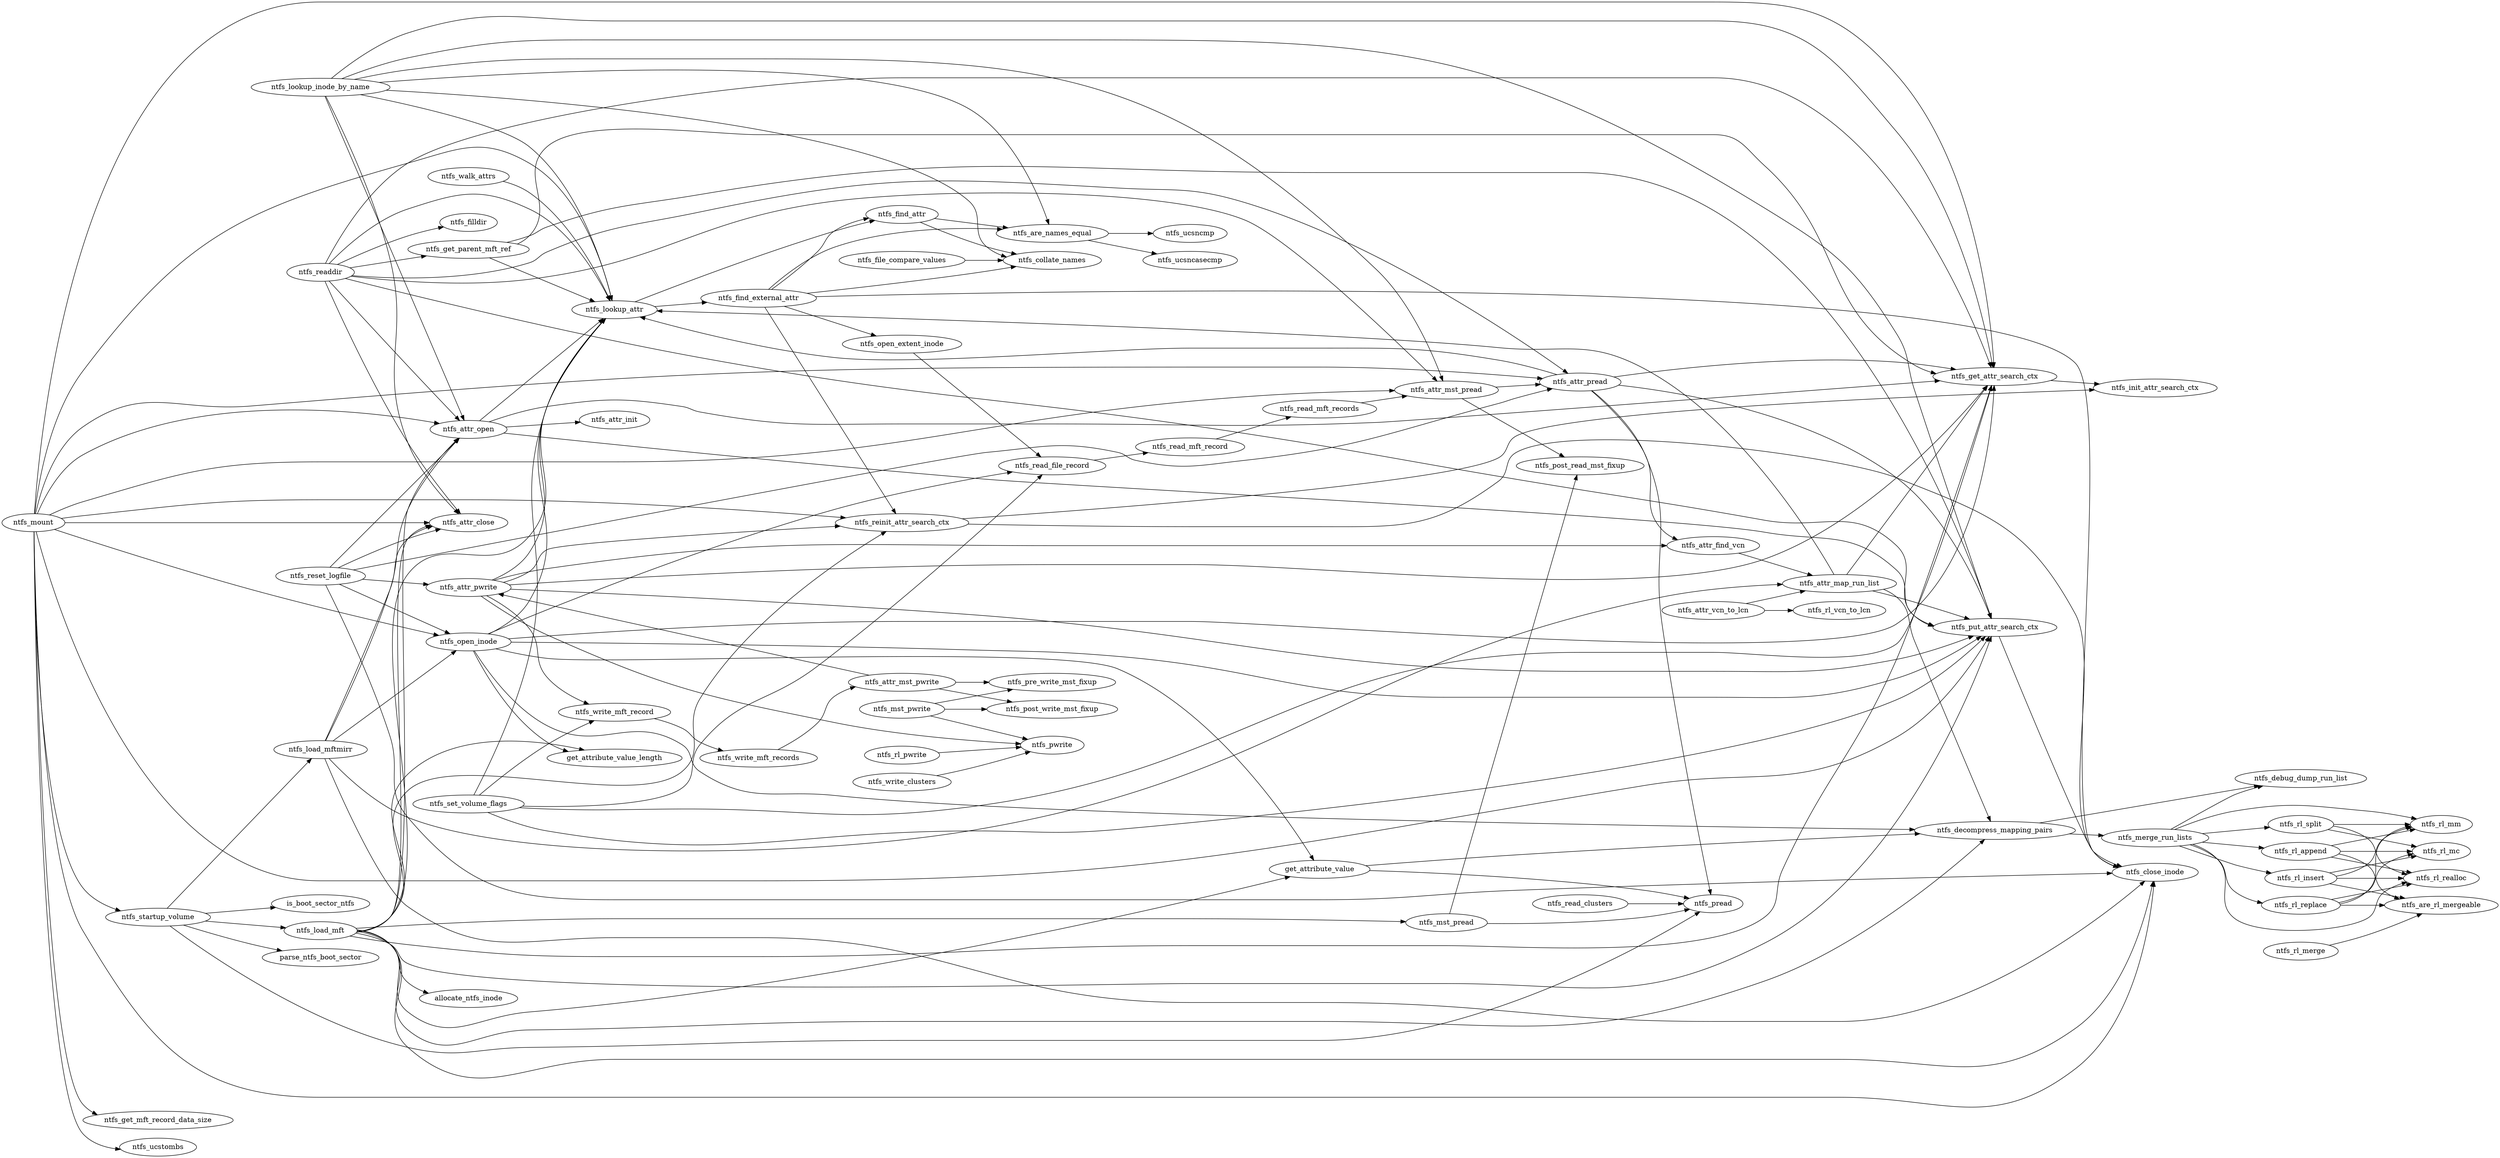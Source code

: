 digraph "bla" {
	graph [
		fontsize = "14"
		fontname = "Times-Roman"
		fontcolor = "black"
		rankdir = "LR"
		bb = "0,0,3470,2362"
		color = "black"
	]
	node [
		fontsize = "14"
		fontname = "Times-Roman"
		fontcolor = "black"
		shape = "ellipse"
		color = "black"
	]
	edge [
		fontsize = "14"
		fontname = "Times-Roman"
		fontcolor = "black"
		color = "black"
	]
	"allocate_ntfs_inode" [
		label = "\N"
		color = "black"
		width = "1.810000"
		fontsize = "14"
		fontname = "Times-Roman"
		fontcolor = "black"
		pos = "656,316"
		height = "0.500000"
		shape = "ellipse"
	]
	"get_attribute_value" [
		label = "\N"
		color = "black"
		width = "1.780000"
		fontsize = "14"
		fontname = "Times-Roman"
		fontcolor = "black"
		pos = "1832,582"
		height = "0.500000"
		shape = "ellipse"
	]
	"ntfs_decompress_mapping_pairs" [
		label = "\N"
		color = "black"
		width = "2.830000"
		fontsize = "14"
		fontname = "Times-Roman"
		fontcolor = "black"
		pos = "2773,677"
		height = "0.500000"
		shape = "ellipse"
	]
	"ntfs_pread" [
		label = "\N"
		color = "black"
		width = "1.110000"
		fontsize = "14"
		fontname = "Times-Roman"
		fontcolor = "black"
		pos = "2382,506"
		height = "0.500000"
		shape = "ellipse"
	]
	"is_boot_sector_ntfs" [
		label = "\N"
		color = "black"
		width = "1.810000"
		fontsize = "14"
		fontname = "Times-Roman"
		fontcolor = "black"
		pos = "450,506"
		height = "0.500000"
		shape = "ellipse"
	]
	"ntfs_are_names_equal" [
		label = "\N"
		color = "black"
		width = "2.030000"
		fontsize = "14"
		fontname = "Times-Roman"
		fontcolor = "black"
		pos = "1458,1850"
		height = "0.500000"
		shape = "ellipse"
	]
	"ntfs_ucsncasecmp" [
		label = "\N"
		color = "black"
		width = "1.690000"
		fontsize = "14"
		fontname = "Times-Roman"
		fontcolor = "black"
		pos = "1651,1796"
		height = "0.500000"
		shape = "ellipse"
	]
	"ntfs_ucsncmp" [
		label = "\N"
		color = "black"
		width = "1.360000"
		fontsize = "14"
		fontname = "Times-Roman"
		fontcolor = "black"
		pos = "1651,1850"
		height = "0.500000"
		shape = "ellipse"
	]
	"ntfs_attr_find_vcn" [
		label = "\N"
		color = "black"
		width = "1.720000"
		fontsize = "14"
		fontname = "Times-Roman"
		fontcolor = "black"
		pos = "2382,1224"
		height = "0.500000"
		shape = "ellipse"
	]
	"ntfs_attr_map_run_list" [
		label = "\N"
		color = "black"
		width = "2.060000"
		fontsize = "14"
		fontname = "Times-Roman"
		fontcolor = "black"
		pos = "2560,1148"
		height = "0.500000"
		shape = "ellipse"
	]
	"ntfs_get_attr_search_ctx" [
		label = "\N"
		color = "black"
		width = "2.190000"
		fontsize = "14"
		fontname = "Times-Roman"
		fontcolor = "black"
		pos = "2773,1563"
		height = "0.500000"
		shape = "ellipse"
	]
	"ntfs_lookup_attr" [
		label = "\N"
		color = "black"
		width = "1.560000"
		fontsize = "14"
		fontname = "Times-Roman"
		fontcolor = "black"
		pos = "856,1697"
		height = "0.500000"
		shape = "ellipse"
	]
	"ntfs_put_attr_search_ctx" [
		label = "\N"
		color = "black"
		width = "2.190000"
		fontsize = "14"
		fontname = "Times-Roman"
		fontcolor = "black"
		pos = "2773,1060"
		height = "0.500000"
		shape = "ellipse"
	]
	"ntfs_attr_mst_pread" [
		label = "\N"
		color = "black"
		width = "1.830000"
		fontsize = "14"
		fontname = "Times-Roman"
		fontcolor = "black"
		pos = "2008,1536"
		height = "0.500000"
		shape = "ellipse"
	]
	"ntfs_attr_pread" [
		label = "\N"
		color = "black"
		width = "1.440000"
		fontsize = "14"
		fontname = "Times-Roman"
		fontcolor = "black"
		pos = "2194,1552"
		height = "0.500000"
		shape = "ellipse"
	]
	"ntfs_post_read_mst_fixup" [
		label = "\N"
		color = "black"
		width = "2.310000"
		fontsize = "14"
		fontname = "Times-Roman"
		fontcolor = "black"
		pos = "2194,1384"
		height = "0.500000"
		shape = "ellipse"
	]
	"ntfs_attr_mst_pwrite" [
		label = "\N"
		color = "black"
		width = "1.890000"
		fontsize = "14"
		fontname = "Times-Roman"
		fontcolor = "black"
		pos = "1251,950"
		height = "0.500000"
		shape = "ellipse"
	]
	"ntfs_attr_pwrite" [
		label = "\N"
		color = "black"
		width = "1.530000"
		fontsize = "14"
		fontname = "Times-Roman"
		fontcolor = "black"
		pos = "656,1140"
		height = "0.500000"
		shape = "ellipse"
	]
	"ntfs_post_write_mst_fixup" [
		label = "\N"
		color = "black"
		width = "2.390000"
		fontsize = "14"
		fontname = "Times-Roman"
		fontcolor = "black"
		pos = "1458,896"
		height = "0.500000"
		shape = "ellipse"
	]
	"ntfs_pre_write_mst_fixup" [
		label = "\N"
		color = "black"
		width = "2.310000"
		fontsize = "14"
		fontname = "Times-Roman"
		fontcolor = "black"
		pos = "1458,950"
		height = "0.500000"
		shape = "ellipse"
	]
	"ntfs_attr_open" [
		label = "\N"
		color = "black"
		width = "1.390000"
		fontsize = "14"
		fontname = "Times-Roman"
		fontcolor = "black"
		pos = "656,1457"
		height = "0.500000"
		shape = "ellipse"
	]
	"ntfs_attr_init" [
		label = "\N"
		color = "black"
		width = "1.280000"
		fontsize = "14"
		fontname = "Times-Roman"
		fontcolor = "black"
		pos = "856,1476"
		height = "0.500000"
		shape = "ellipse"
	]
	"ntfs_pwrite" [
		label = "\N"
		color = "black"
		width = "1.170000"
		fontsize = "14"
		fontname = "Times-Roman"
		fontcolor = "black"
		pos = "1458,823"
		height = "0.500000"
		shape = "ellipse"
	]
	"ntfs_reinit_attr_search_ctx" [
		label = "\N"
		color = "black"
		width = "2.360000"
		fontsize = "14"
		fontname = "Times-Roman"
		fontcolor = "black"
		pos = "1251,1270"
		height = "0.500000"
		shape = "ellipse"
	]
	"ntfs_write_mft_record" [
		label = "\N"
		color = "black"
		width = "2.030000"
		fontsize = "14"
		fontname = "Times-Roman"
		fontcolor = "black"
		pos = "856,890"
		height = "0.500000"
		shape = "ellipse"
	]
	"ntfs_attr_vcn_to_lcn" [
		label = "\N"
		color = "black"
		width = "1.890000"
		fontsize = "14"
		fontname = "Times-Roman"
		fontcolor = "black"
		pos = "2382,1094"
		height = "0.500000"
		shape = "ellipse"
	]
	"ntfs_rl_vcn_to_lcn" [
		label = "\N"
		color = "black"
		width = "1.750000"
		fontsize = "14"
		fontname = "Times-Roman"
		fontcolor = "black"
		pos = "2560,1094"
		height = "0.500000"
		shape = "ellipse"
	]
	"ntfs_close_inode" [
		label = "\N"
		color = "black"
		width = "1.580000"
		fontsize = "14"
		fontname = "Times-Roman"
		fontcolor = "black"
		pos = "2992,570"
		height = "0.500000"
		shape = "ellipse"
	]
	"ntfs_collate_names" [
		label = "\N"
		color = "black"
		width = "1.780000"
		fontsize = "14"
		fontname = "Times-Roman"
		fontcolor = "black"
		pos = "1458,1796"
		height = "0.500000"
		shape = "ellipse"
	]
	"ntfs_debug_dump_run_list" [
		label = "\N"
		color = "black"
		width = "2.390000"
		fontsize = "14"
		fontname = "Times-Roman"
		fontcolor = "black"
		pos = "3194,771"
		height = "0.500000"
		shape = "ellipse"
	]
	"ntfs_merge_run_lists" [
		label = "\N"
		color = "black"
		width = "1.920000"
		fontsize = "14"
		fontname = "Times-Roman"
		fontcolor = "black"
		pos = "2992,652"
		height = "0.500000"
		shape = "ellipse"
	]
	"ntfs_file_compare_values" [
		label = "\N"
		color = "black"
		width = "2.280000"
		fontsize = "14"
		fontname = "Times-Roman"
		fontcolor = "black"
		pos = "1251,1796"
		height = "0.500000"
		shape = "ellipse"
	]
	"ntfs_find_attr" [
		label = "\N"
		color = "black"
		width = "1.330000"
		fontsize = "14"
		fontname = "Times-Roman"
		fontcolor = "black"
		pos = "1251,1888"
		height = "0.500000"
		shape = "ellipse"
	]
	"ntfs_find_external_attr" [
		label = "\N"
		color = "black"
		width = "2.060000"
		fontsize = "14"
		fontname = "Times-Roman"
		fontcolor = "black"
		pos = "1054,1720"
		height = "0.500000"
		shape = "ellipse"
	]
	"ntfs_open_extent_inode" [
		label = "\N"
		color = "black"
		width = "2.140000"
		fontsize = "14"
		fontname = "Times-Roman"
		fontcolor = "black"
		pos = "1251,1628"
		height = "0.500000"
		shape = "ellipse"
	]
	"ntfs_init_attr_search_ctx" [
		label = "\N"
		color = "black"
		width = "2.220000"
		fontsize = "14"
		fontname = "Times-Roman"
		fontcolor = "black"
		pos = "2992,1532"
		height = "0.500000"
		shape = "ellipse"
	]
	"ntfs_get_parent_mft_ref" [
		label = "\N"
		color = "black"
		width = "2.170000"
		fontsize = "14"
		fontname = "Times-Roman"
		fontcolor = "black"
		pos = "656,1818"
		height = "0.500000"
		shape = "ellipse"
	]
	"ntfs_load_mft" [
		label = "\N"
		color = "black"
		width = "1.360000"
		fontsize = "14"
		fontname = "Times-Roman"
		fontcolor = "black"
		pos = "450,452"
		height = "0.500000"
		shape = "ellipse"
	]
	"get_attribute_value_length" [
		label = "\N"
		color = "black"
		width = "2.360000"
		fontsize = "14"
		fontname = "Times-Roman"
		fontcolor = "black"
		pos = "856,798"
		height = "0.500000"
		shape = "ellipse"
	]
	"ntfs_load_mftmirr" [
		label = "\N"
		color = "black"
		width = "1.690000"
		fontsize = "14"
		fontname = "Times-Roman"
		fontcolor = "black"
		pos = "450,815"
		height = "0.500000"
		shape = "ellipse"
	]
	"ntfs_attr_close" [
		label = "\N"
		color = "black"
		width = "1.420000"
		fontsize = "14"
		fontname = "Times-Roman"
		fontcolor = "black"
		pos = "656,1270"
		height = "0.500000"
		shape = "ellipse"
	]
	"ntfs_open_inode" [
		label = "\N"
		color = "black"
		width = "1.580000"
		fontsize = "14"
		fontname = "Times-Roman"
		fontcolor = "black"
		pos = "656,1031"
		height = "0.500000"
		shape = "ellipse"
	]
	"ntfs_mst_pread" [
		label = "\N"
		color = "black"
		width = "1.470000"
		fontsize = "14"
		fontname = "Times-Roman"
		fontcolor = "black"
		pos = "2008,468"
		height = "0.500000"
		shape = "ellipse"
	]
	"ntfs_lookup_inode_by_name" [
		label = "\N"
		color = "black"
		width = "2.560000"
		fontsize = "14"
		fontname = "Times-Roman"
		fontcolor = "black"
		pos = "450,2143"
		height = "0.500000"
		shape = "ellipse"
	]
	"ntfs_rl_append" [
		label = "\N"
		color = "black"
		width = "1.440000"
		fontsize = "14"
		fontname = "Times-Roman"
		fontcolor = "black"
		pos = "3194,625"
		height = "0.500000"
		shape = "ellipse"
	]
	"ntfs_rl_insert" [
		label = "\N"
		color = "black"
		width = "1.310000"
		fontsize = "14"
		fontname = "Times-Roman"
		fontcolor = "black"
		pos = "3194,571"
		height = "0.500000"
		shape = "ellipse"
	]
	"ntfs_rl_mm" [
		label = "\N"
		color = "black"
		width = "1.190000"
		fontsize = "14"
		fontname = "Times-Roman"
		fontcolor = "black"
		pos = "3389,679"
		height = "0.500000"
		shape = "ellipse"
	]
	"ntfs_rl_realloc" [
		label = "\N"
		color = "black"
		width = "1.420000"
		fontsize = "14"
		fontname = "Times-Roman"
		fontcolor = "black"
		pos = "3389,571"
		height = "0.500000"
		shape = "ellipse"
	]
	"ntfs_rl_replace" [
		label = "\N"
		color = "black"
		width = "1.440000"
		fontsize = "14"
		fontname = "Times-Roman"
		fontcolor = "black"
		pos = "3194,517"
		height = "0.500000"
		shape = "ellipse"
	]
	"ntfs_rl_split" [
		label = "\N"
		color = "black"
		width = "1.220000"
		fontsize = "14"
		fontname = "Times-Roman"
		fontcolor = "black"
		pos = "3194,679"
		height = "0.500000"
		shape = "ellipse"
	]
	"ntfs_mount" [
		label = "\N"
		color = "black"
		width = "1.170000"
		fontsize = "14"
		fontname = "Times-Roman"
		fontcolor = "black"
		pos = "50,1270"
		height = "0.500000"
		shape = "ellipse"
	]
	"ntfs_get_mft_record_data_size" [
		label = "\N"
		color = "black"
		width = "2.690000"
		fontsize = "14"
		fontname = "Times-Roman"
		fontcolor = "black"
		pos = "225,72"
		height = "0.500000"
		shape = "ellipse"
	]
	"ntfs_startup_volume" [
		label = "\N"
		color = "black"
		width = "1.890000"
		fontsize = "14"
		fontname = "Times-Roman"
		fontcolor = "black"
		pos = "225,479"
		height = "0.500000"
		shape = "ellipse"
	]
	"ntfs_ucstombs" [
		label = "\N"
		color = "black"
		width = "1.420000"
		fontsize = "14"
		fontname = "Times-Roman"
		fontcolor = "black"
		pos = "225,18"
		height = "0.500000"
		shape = "ellipse"
	]
	"ntfs_mst_pwrite" [
		label = "\N"
		color = "black"
		width = "1.560000"
		fontsize = "14"
		fontname = "Times-Roman"
		fontcolor = "black"
		pos = "1251,896"
		height = "0.500000"
		shape = "ellipse"
	]
	"ntfs_read_file_record" [
		label = "\N"
		color = "black"
		width = "1.940000"
		fontsize = "14"
		fontname = "Times-Roman"
		fontcolor = "black"
		pos = "1458,1384"
		height = "0.500000"
		shape = "ellipse"
	]
	"ntfs_read_clusters" [
		label = "\N"
		color = "black"
		width = "1.690000"
		fontsize = "14"
		fontname = "Times-Roman"
		fontcolor = "black"
		pos = "2194,506"
		height = "0.500000"
		shape = "ellipse"
	]
	"ntfs_readdir" [
		label = "\N"
		color = "black"
		width = "1.220000"
		fontsize = "14"
		fontname = "Times-Roman"
		fontcolor = "black"
		pos = "450,1772"
		height = "0.500000"
		shape = "ellipse"
	]
	"ntfs_filldir" [
		label = "\N"
		color = "black"
		width = "1.110000"
		fontsize = "14"
		fontname = "Times-Roman"
		fontcolor = "black"
		pos = "656,1872"
		height = "0.500000"
		shape = "ellipse"
	]
	"ntfs_read_mft_record" [
		label = "\N"
		color = "black"
		width = "1.970000"
		fontsize = "14"
		fontname = "Times-Roman"
		fontcolor = "black"
		pos = "1651,1422"
		height = "0.500000"
		shape = "ellipse"
	]
	"ntfs_read_mft_records" [
		label = "\N"
		color = "black"
		width = "2.030000"
		fontsize = "14"
		fontname = "Times-Roman"
		fontcolor = "black"
		pos = "1832,1498"
		height = "0.500000"
		shape = "ellipse"
	]
	"ntfs_reset_logfile" [
		label = "\N"
		color = "black"
		width = "1.640000"
		fontsize = "14"
		fontname = "Times-Roman"
		fontcolor = "black"
		pos = "450,1163"
		height = "0.500000"
		shape = "ellipse"
	]
	"ntfs_are_rl_mergeable" [
		label = "\N"
		color = "black"
		width = "2.030000"
		fontsize = "14"
		fontname = "Times-Roman"
		fontcolor = "black"
		pos = "3389,517"
		height = "0.500000"
		shape = "ellipse"
	]
	"ntfs_rl_mc" [
		label = "\N"
		color = "black"
		width = "1.110000"
		fontsize = "14"
		fontname = "Times-Roman"
		fontcolor = "black"
		pos = "3389,625"
		height = "0.500000"
		shape = "ellipse"
	]
	"ntfs_rl_merge" [
		label = "\N"
		color = "black"
		width = "1.360000"
		fontsize = "14"
		fontname = "Times-Roman"
		fontcolor = "black"
		pos = "3194,425"
		height = "0.500000"
		shape = "ellipse"
	]
	"ntfs_rl_pwrite" [
		label = "\N"
		color = "black"
		width = "1.390000"
		fontsize = "14"
		fontname = "Times-Roman"
		fontcolor = "black"
		pos = "1251,804"
		height = "0.500000"
		shape = "ellipse"
	]
	"ntfs_set_volume_flags" [
		label = "\N"
		color = "black"
		width = "2.030000"
		fontsize = "14"
		fontname = "Times-Roman"
		fontcolor = "black"
		pos = "656,706"
		height = "0.500000"
		shape = "ellipse"
	]
	"parse_ntfs_boot_sector" [
		label = "\N"
		color = "black"
		width = "2.080000"
		fontsize = "14"
		fontname = "Times-Roman"
		fontcolor = "black"
		pos = "450,398"
		height = "0.500000"
		shape = "ellipse"
	]
	"ntfs_walk_attrs" [
		label = "\N"
		color = "black"
		width = "1.470000"
		fontsize = "14"
		fontname = "Times-Roman"
		fontcolor = "black"
		pos = "656,1964"
		height = "0.500000"
		shape = "ellipse"
	]
	"ntfs_write_clusters" [
		label = "\N"
		color = "black"
		width = "1.750000"
		fontsize = "14"
		fontname = "Times-Roman"
		fontcolor = "black"
		pos = "1251,750"
		height = "0.500000"
		shape = "ellipse"
	]
	"ntfs_write_mft_records" [
		label = "\N"
		color = "black"
		width = "2.110000"
		fontsize = "14"
		fontname = "Times-Roman"
		fontcolor = "black"
		pos = "1054,798"
		height = "0.500000"
		shape = "ellipse"
	]
	"get_attribute_value" -> "ntfs_decompress_mapping_pairs" [
		fontsize = "14"
		fontname = "Times-Roman"
		fontcolor = "black"
		pos = "e,2684,668  1893,588 2052,604 2483,648 2676,667"
		color = "black"
	]
	"get_attribute_value" -> "ntfs_pread" [
		fontsize = "14"
		fontname = "Times-Roman"
		fontcolor = "black"
		pos = "e,2348,516  1895,578 1982,572 2143,558 2278,533 2299,529 2321,524 2339,518"
		color = "black"
	]
	"ntfs_are_names_equal" -> "ntfs_ucsncasecmp" [
		fontsize = "14"
		fontname = "Times-Roman"
		fontcolor = "black"
		pos = "e,1606,1808  1507,1836 1535,1828 1569,1819 1597,1811"
		color = "black"
	]
	"ntfs_are_names_equal" -> "ntfs_ucsncmp" [
		fontsize = "14"
		fontname = "Times-Roman"
		fontcolor = "black"
		pos = "e,1602,1850  1531,1850 1552,1850 1573,1850 1593,1850"
		color = "black"
	]
	"ntfs_attr_find_vcn" -> "ntfs_attr_map_run_list" [
		fontsize = "14"
		fontname = "Times-Roman"
		fontcolor = "black"
		pos = "e,2523,1164  2417,1209 2445,1197 2483,1181 2513,1168"
		color = "black"
	]
	"ntfs_attr_map_run_list" -> "ntfs_decompress_mapping_pairs" [
		fontsize = "14"
		fontname = "Times-Roman"
		fontcolor = "black"
		pos = "e,2768,695  2613,1135 2621,1132 2628,1127 2634,1121 2650,1105 2739,795 2766,703"
		color = "black"
	]
	"ntfs_attr_map_run_list" -> "ntfs_get_attr_search_ctx" [
		fontsize = "14"
		fontname = "Times-Roman"
		fontcolor = "black"
		pos = "e,2764,1545  2569,1166 2603,1232 2721,1462 2761,1538"
		color = "black"
	]
	"ntfs_attr_map_run_list" -> "ntfs_lookup_attr" [
		fontsize = "14"
		fontname = "Times-Roman"
		fontcolor = "black"
		pos = "s,912,1694  920,1694 1116,1684 1714,1654 1906,1634 2073,1616 2138,1669 2278,1579 2443,1473 2532,1234 2554,1166"
		color = "black"
	]
	"ntfs_attr_map_run_list" -> "ntfs_put_attr_search_ctx" [
		fontsize = "14"
		fontname = "Times-Roman"
		fontcolor = "black"
		pos = "e,2737,1076  2602,1133 2613,1129 2624,1125 2634,1121 2666,1108 2702,1092 2729,1080"
		color = "black"
	]
	"ntfs_attr_mst_pread" -> "ntfs_attr_pread" [
		fontsize = "14"
		fontname = "Times-Roman"
		fontcolor = "black"
		pos = "e,2143,1547  2071,1541 2091,1543 2114,1545 2134,1546"
		color = "black"
	]
	"ntfs_attr_mst_pread" -> "ntfs_post_read_mst_fixup" [
		fontsize = "14"
		fontname = "Times-Roman"
		fontcolor = "black"
		pos = "e,2173,1402  2029,1519 2063,1492 2128,1439 2165,1408"
		color = "black"
	]
	"ntfs_attr_mst_pwrite" -> "ntfs_attr_pwrite" [
		fontsize = "14"
		fontname = "Times-Roman"
		fontcolor = "black"
		pos = "s,696,1127  702,1125 814,1089 1097,999 1207,964"
		color = "black"
	]
	"ntfs_attr_mst_pwrite" -> "ntfs_post_write_mst_fixup" [
		fontsize = "14"
		fontname = "Times-Roman"
		fontcolor = "black"
		pos = "e,1404,910  1300,937 1328,930 1364,920 1394,912"
		color = "black"
	]
	"ntfs_attr_mst_pwrite" -> "ntfs_pre_write_mst_fixup" [
		fontsize = "14"
		fontname = "Times-Roman"
		fontcolor = "black"
		pos = "e,1375,950  1320,950 1335,950 1350,950 1365,950"
		color = "black"
	]
	"ntfs_attr_open" -> "ntfs_attr_init" [
		fontsize = "14"
		fontname = "Times-Roman"
		fontcolor = "black"
		pos = "e,811,1472  705,1462 734,1465 771,1468 801,1471"
		color = "black"
	]
	"ntfs_attr_open" -> "ntfs_get_attr_search_ctx" [
		fontsize = "14"
		fontname = "Times-Roman"
		fontcolor = "black"
		pos = "e,2694,1564  685,1472 707,1483 740,1497 770,1503 846,1517 867,1514 942,1503 959,1500 962,1495 978,1492 1098,1468 1130,1467 1251,1468 1251,1468 1251,1468 1458,1468 1658,1467 1708,1455 1906,1471 1948,1474 2239,1511 2278,1525 2296,1530 2297,1540 2314,1545 2382,1563 2570,1565 2684,1564"
		color = "black"
	]
	"ntfs_attr_open" -> "ntfs_lookup_attr" [
		fontsize = "14"
		fontname = "Times-Roman"
		fontcolor = "black"
		pos = "e,841,1680  670,1474 705,1516 795,1625 836,1674"
		color = "black"
	]
	"ntfs_attr_open" -> "ntfs_put_attr_search_ctx" [
		fontsize = "14"
		fontname = "Times-Roman"
		fontcolor = "black"
		pos = "e,2755,1078  702,1450 816,1432 1119,1386 1372,1357 1492,1342 2334,1280 2450,1251 2536,1229 2559,1220 2634,1175 2679,1148 2724,1108 2750,1083"
		color = "black"
	]
	"ntfs_attr_pread" -> "ntfs_attr_find_vcn" [
		fontsize = "14"
		fontname = "Times-Roman"
		fontcolor = "black"
		pos = "e,2339,1237  2207,1534 2226,1508 2259,1458 2278,1411 2305,1345 2270,1311 2314,1256 2319,1251 2325,1246 2331,1242"
		color = "black"
	]
	"ntfs_attr_pread" -> "ntfs_get_attr_search_ctx" [
		fontsize = "14"
		fontname = "Times-Roman"
		fontcolor = "black"
		pos = "e,2720,1576  2238,1562 2318,1578 2490,1607 2634,1592 2660,1589 2688,1584 2711,1578"
		color = "black"
	]
	"ntfs_attr_pread" -> "ntfs_lookup_attr" [
		fontsize = "14"
		fontname = "Times-Roman"
		fontcolor = "black"
		pos = "s,890,1683  898,1680 957,1656 1068,1615 1166,1601 1273,1584 1544,1619 1651,1620 1651,1620 1651,1620 1832,1620 1941,1619 1969,1620 2074,1596 2105,1589 2138,1576 2162,1566"
		color = "black"
	]
	"ntfs_attr_pread" -> "ntfs_pread" [
		fontsize = "14"
		fontname = "Times-Roman"
		fontcolor = "black"
		pos = "e,2380,524  2208,1534 2228,1509 2263,1459 2278,1411 2327,1265 2297,1219 2314,1067 2338,859 2369,610 2379,531"
		color = "black"
	]
	"ntfs_attr_pread" -> "ntfs_put_attr_search_ctx" [
		fontsize = "14"
		fontname = "Times-Roman"
		fontcolor = "black"
		pos = "e,2770,1078  2217,1536 2247,1516 2295,1483 2314,1474 2450,1407 2523,1461 2634,1360 2719,1282 2756,1142 2768,1085"
		color = "black"
	]
	"ntfs_attr_pwrite" -> "ntfs_attr_find_vcn" [
		fontsize = "14"
		fontname = "Times-Roman"
		fontcolor = "black"
		pos = "e,2320,1224  691,1154 713,1162 743,1172 770,1178 846,1192 1382,1223 1458,1224 1458,1224 1458,1224 2008,1224 2115,1223 2238,1224 2313,1224"
		color = "black"
	]
	"ntfs_attr_pwrite" -> "ntfs_get_attr_search_ctx" [
		fontsize = "14"
		fontname = "Times-Roman"
		fontcolor = "black"
		pos = "e,2755,1545  711,1141 1009,1147 2411,1177 2450,1197 2617,1276 2595,1377 2721,1512 2730,1521 2740,1530 2748,1538"
		color = "black"
	]
	"ntfs_attr_pwrite" -> "ntfs_lookup_attr" [
		fontsize = "14"
		fontname = "Times-Roman"
		fontcolor = "black"
		pos = "e,846,1679  682,1156 700,1168 723,1187 734,1210 795,1326 736,1376 770,1503 788,1566 823,1635 842,1672"
		color = "black"
	]
	"ntfs_attr_pwrite" -> "ntfs_put_attr_search_ctx" [
		fontsize = "14"
		fontname = "Times-Roman"
		fontcolor = "black"
		pos = "e,2739,1044  710,1137 826,1129 1104,1110 1336,1086 1719,1045 1810,971 2194,972 2194,972 2194,972 2382,972 2495,971 2526,966 2634,996 2644,999 2695,1023 2731,1040"
		color = "black"
	]
	"ntfs_attr_pwrite" -> "ntfs_pwrite" [
		fontsize = "14"
		fontname = "Times-Roman"
		fontcolor = "black"
		pos = "e,1416,826  681,1124 691,1117 703,1109 714,1101 724,1094 726,1092 734,1085 752,1068 751,1059 770,1045 926,931 982,923 1166,869 1249,844 1350,832 1408,827"
		color = "black"
	]
	"ntfs_attr_pwrite" -> "ntfs_reinit_attr_search_ctx" [
		fontsize = "14"
		fontname = "Times-Roman"
		fontcolor = "black"
		pos = "e,1168,1266  687,1155 690,1157 692,1158 695,1160 719,1174 769,1215 770,1216 839,1243 1042,1258 1161,1266"
		color = "black"
	]
	"ntfs_attr_pwrite" -> "ntfs_write_mft_record" [
		fontsize = "14"
		fontname = "Times-Roman"
		fontcolor = "black"
		pos = "e,828,907  676,1123 694,1107 718,1083 734,1058 759,1018 744,997 770,960 784,941 803,924 821,912"
		color = "black"
	]
	"ntfs_attr_vcn_to_lcn" -> "ntfs_attr_map_run_list" [
		fontsize = "14"
		fontname = "Times-Roman"
		fontcolor = "black"
		pos = "e,2513,1134  2427,1108 2450,1115 2480,1124 2504,1131"
		color = "black"
	]
	"ntfs_attr_vcn_to_lcn" -> "ntfs_rl_vcn_to_lcn" [
		fontsize = "14"
		fontname = "Times-Roman"
		fontcolor = "black"
		pos = "e,2497,1094  2450,1094 2462,1094 2475,1094 2487,1094"
		color = "black"
	]
	"ntfs_decompress_mapping_pairs" -> "ntfs_debug_dump_run_list" [
		fontsize = "14"
		fontname = "Times-Roman"
		fontcolor = "black"
		pos = "e,3135,758  2836,691 2915,708 3048,738 3128,756"
		color = "black"
	]
	"ntfs_decompress_mapping_pairs" -> "ntfs_merge_run_lists" [
		fontsize = "14"
		fontname = "Times-Roman"
		fontcolor = "black"
		pos = "e,2928,659  2859,667 2879,664 2900,663 2919,660"
		color = "black"
	]
	"ntfs_file_compare_values" -> "ntfs_collate_names" [
		fontsize = "14"
		fontname = "Times-Roman"
		fontcolor = "black"
		pos = "e,1393,1796  1334,1796 1351,1796 1367,1796 1383,1796"
		color = "black"
	]
	"ntfs_find_attr" -> "ntfs_are_names_equal" [
		fontsize = "14"
		fontname = "Times-Roman"
		fontcolor = "black"
		pos = "e,1399,1861  1295,1880 1323,1874 1361,1868 1392,1862"
		color = "black"
	]
	"ntfs_find_attr" -> "ntfs_collate_names" [
		fontsize = "14"
		fontname = "Times-Roman"
		fontcolor = "black"
		pos = "e,1411,1809  1276,1872 1300,1858 1338,1837 1372,1823 1382,1819 1392,1815 1402,1812"
		color = "black"
	]
	"ntfs_find_external_attr" -> "ntfs_are_names_equal" [
		fontsize = "14"
		fontname = "Times-Roman"
		fontcolor = "black"
		pos = "e,1389,1856  1075,1738 1080,1743 1086,1749 1092,1754 1126,1784 1125,1804 1166,1823 1234,1854 1320,1858 1381,1856"
		color = "black"
	]
	"ntfs_find_external_attr" -> "ntfs_close_inode" [
		fontsize = "14"
		fontname = "Times-Roman"
		fontcolor = "black"
		pos = "e,2984,588  1129,1720 1456,1721 2753,1717 2876,1590 2930,1534 2901,974 2903,897 2904,882 2905,648 2912,636 2928,610 2951,624 2972,604 2975,601 2977,599 2979,596"
		color = "black"
	]
	"ntfs_find_external_attr" -> "ntfs_collate_names" [
		fontsize = "14"
		fontname = "Times-Roman"
		fontcolor = "black"
		pos = "e,1409,1784  1117,1730 1174,1739 1261,1754 1336,1769 1357,1772 1380,1777 1400,1782"
		color = "black"
	]
	"ntfs_find_external_attr" -> "ntfs_find_attr" [
		fontsize = "14"
		fontname = "Times-Roman"
		fontcolor = "black"
		pos = "e,1211,1878  1069,1738 1099,1774 1165,1854 1166,1856 1177,1863 1190,1870 1202,1875"
		color = "black"
	]
	"ntfs_find_external_attr" -> "ntfs_open_extent_inode" [
		fontsize = "14"
		fontname = "Times-Roman"
		fontcolor = "black"
		pos = "e,1216,1644  1088,1704 1122,1688 1173,1664 1209,1648"
		color = "black"
	]
	"ntfs_find_external_attr" -> "ntfs_reinit_attr_search_ctx" [
		fontsize = "14"
		fontname = "Times-Roman"
		fontcolor = "black"
		pos = "e,1243,1288  1062,1702 1092,1631 1204,1376 1240,1295"
		color = "black"
	]
	"ntfs_get_attr_search_ctx" -> "ntfs_init_attr_search_ctx" [
		fontsize = "14"
		fontname = "Times-Roman"
		fontcolor = "black"
		pos = "e,2924,1541  2840,1553 2864,1549 2890,1546 2914,1542"
		color = "black"
	]
	"ntfs_get_parent_mft_ref" -> "ntfs_get_attr_search_ctx" [
		fontsize = "14"
		fontname = "Times-Roman"
		fontcolor = "black"
		pos = "e,2721,1577  714,1830 722,1834 729,1839 734,1845 788,1906 710,1969 770,2024 865,2108 928,2047 1054,2048 1054,2048 1054,2048 2382,2048 2423,2047 2425,2017 2450,1986 2574,1831 2518,1724 2670,1598 2677,1592 2695,1585 2713,1579"
		color = "black"
	]
	"ntfs_get_parent_mft_ref" -> "ntfs_lookup_attr" [
		fontsize = "14"
		fontname = "Times-Roman"
		fontcolor = "black"
		pos = "e,829,1713  684,1801 720,1780 783,1742 821,1718"
		color = "black"
	]
	"ntfs_get_parent_mft_ref" -> "ntfs_put_attr_search_ctx" [
		fontsize = "14"
		fontname = "Times-Roman"
		fontcolor = "black"
		pos = "e,2772,1078  716,1830 722,1831 728,1834 734,1836 884,1898 893,2009 1054,2010 1054,2010 1054,2010 1251,2010 1510,2009 1574,1971 1832,1972 1832,1972 1832,1972 2194,1972 2580,1971 2522,1612 2721,1282 2735,1260 2740,1255 2747,1231 2763,1182 2769,1123 2771,1089"
		color = "black"
	]
	"ntfs_load_mft" -> "allocate_ntfs_inode" [
		fontsize = "14"
		fontname = "Times-Roman"
		fontcolor = "black"
		pos = "e,609,329  497,446 513,442 529,436 542,425 571,400 551,374 578,348 585,342 592,337 600,333"
		color = "black"
	]
	"ntfs_load_mft" -> "get_attribute_value" [
		fontsize = "14"
		fontname = "Times-Roman"
		fontcolor = "black"
		pos = "e,1793,567  487,440 511,432 538,422 542,418 583,374 531,324 578,289 634,247 666,280 734,289 1152,339 1635,508 1784,564"
		color = "black"
	]
	"ntfs_load_mft" -> "get_attribute_value_length" [
		fontsize = "14"
		fontname = "Times-Roman"
		fontcolor = "black"
		pos = "e,796,811  499,455 506,456 513,457 519,459 530,461 534,461 542,469 549,475 548,478 551,487 564,516 566,525 569,558 571,569 571,757 578,766 631,822 723,821 787,812"
		color = "black"
	]
	"ntfs_load_mftmirr" -> "ntfs_attr_close" [
		fontsize = "14"
		fontname = "Times-Roman"
		fontcolor = "black"
		pos = "e,613,1260  455,833 477,912 564,1221 578,1238 586,1246 595,1251 604,1256"
		color = "black"
	]
	"ntfs_load_mftmirr" -> "ntfs_attr_map_run_list" [
		fontsize = "14"
		fontname = "Times-Roman"
		fontcolor = "black"
		pos = "e,2486,1146  461,797 480,767 524,707 578,679 740,595 1175,615 1336,652 1807,759 1851,989 2314,1121 2368,1136 2431,1143 2479,1146"
		color = "black"
	]
	"ntfs_load_mftmirr" -> "ntfs_attr_open" [
		fontsize = "14"
		fontname = "Times-Roman"
		fontcolor = "black"
		pos = "e,646,1439  456,833 471,882 513,1020 542,1136 561,1207 554,1227 578,1297 597,1346 626,1402 643,1433"
		color = "black"
	]
	"ntfs_load_mftmirr" -> "ntfs_close_inode" [
		fontsize = "14"
		fontname = "Times-Roman"
		fontcolor = "black"
		pos = "e,2979,552  452,797 458,742 483,580 578,500 675,418 730,437 856,438 856,438 856,438 1054,438 1326,437 1380,307 1651,308 1651,308 1651,308 1832,308 2078,307 2137,269 2382,270 2382,270 2382,270 2560,270 2753,269 2922,474 2974,546"
		color = "black"
	]
	"ntfs_load_mftmirr" -> "ntfs_open_inode" [
		fontsize = "14"
		fontname = "Times-Roman"
		fontcolor = "black"
		pos = "e,639,1014  467,833 504,871 593,964 634,1008"
		color = "black"
	]
	"ntfs_load_mft" -> "ntfs_attr_close" [
		fontsize = "14"
		fontname = "Times-Roman"
		fontcolor = "black"
		pos = "e,611,1261  499,455 515,459 532,466 542,479 595,545 530,1169 578,1238 584,1246 592,1252 602,1257"
		color = "black"
	]
	"ntfs_load_mft" -> "ntfs_attr_open" [
		fontsize = "14"
		fontname = "Times-Roman"
		fontcolor = "black"
		pos = "e,644,1439  499,455 515,459 532,466 542,479 599,550 556,1208 578,1297 591,1348 622,1402 640,1433"
		color = "black"
	]
	"ntfs_load_mft" -> "ntfs_close_inode" [
		fontsize = "14"
		fontname = "Times-Roman"
		fontcolor = "black"
		pos = "e,2991,552  483,439 510,428 541,415 542,414 549,406 571,242 578,236 669,149 732,193 856,194 856,194 856,194 2560,194 2704,193 2768,163 2876,256 2966,331 2986,483 2991,544"
		color = "black"
	]
	"ntfs_load_mft" -> "ntfs_decompress_mapping_pairs" [
		fontsize = "14"
		fontname = "Times-Roman"
		fontcolor = "black"
		pos = "e,2762,659  484,439 510,429 540,417 542,415 565,388 551,283 578,262 633,218 665,261 734,262 964,263 1022,269 1251,270 1251,270 1251,270 1832,270 2110,269 2202,227 2450,351 2597,424 2718,592 2758,654"
		color = "black"
	]
	"ntfs_load_mft" -> "ntfs_get_attr_search_ctx" [
		fontsize = "14"
		fontname = "Times-Roman"
		fontcolor = "black"
		pos = "e,2773,1545  498,448 515,445 534,441 551,436 564,431 566,427 578,424 699,393 732,399 856,400 856,400 856,400 1054,400 1320,399 1386,421 1651,422 1651,422 1651,422 2008,422 2108,421 2377,413 2450,479 2500,523 2453,566 2486,625 2532,704 2594,687 2634,770 2666,833 2640,1022 2670,1087 2677,1101 2687,1099 2695,1113 2735,1173 2734,1195 2747,1266 2766,1365 2772,1487 2773,1538"
		color = "black"
	]
	"ntfs_load_mft" -> "ntfs_lookup_attr" [
		fontsize = "14"
		fontname = "Times-Roman"
		fontcolor = "black"
		pos = "e,843,1679  498,456 514,460 530,466 542,478 551,486 560,544 560,546 567,583 567,593 569,632 570,646 571,1154 578,1167 620,1232 689,1181 734,1243 782,1307 762,1524 791,1599 797,1614 820,1648 837,1671"
		color = "black"
	]
	"ntfs_load_mft" -> "ntfs_mst_pread" [
		fontsize = "14"
		fontname = "Times-Roman"
		fontcolor = "black"
		pos = "e,1955,470  499,454 506,454 513,455 519,455 669,462 706,475 856,476 856,476 856,476 1651,476 1754,475 1874,472 1945,470"
		color = "black"
	]
	"ntfs_load_mft" -> "ntfs_put_attr_search_ctx" [
		fontsize = "14"
		fontname = "Times-Roman"
		fontcolor = "black"
		pos = "e,2768,1042  499,449 514,447 529,443 542,436 559,426 559,419 569,403 574,395 571,390 578,386 680,322 1532,345 1651,346 1651,346 1651,346 2008,346 2108,345 2374,363 2450,427 2485,455 2465,481 2486,520 2539,612 2582,615 2634,708 2700,822 2749,974 2766,1034"
		color = "black"
	]
	"ntfs_load_mft" -> "ntfs_reinit_attr_search_ctx" [
		fontsize = "14"
		fontname = "Times-Roman"
		fontcolor = "black"
		pos = "e,1189,1258  499,450 514,451 530,455 542,463 557,472 555,480 560,496 566,510 567,514 569,530 571,541 571,724 578,733 634,792 883,715 942,771 1013,837 918,910 978,986 1024,1042 1085,990 1130,1047 1188,1117 1105,1180 1166,1247 1169,1250 1175,1253 1182,1256"
		color = "black"
	]
	"ntfs_lookup_attr" -> "ntfs_find_attr" [
		fontsize = "14"
		fontname = "Times-Roman"
		fontcolor = "black"
		pos = "e,1207,1880  882,1713 934,1746 1056,1819 1166,1868 1176,1872 1187,1875 1197,1878"
		color = "black"
	]
	"ntfs_lookup_attr" -> "ntfs_find_external_attr" [
		fontsize = "14"
		fontname = "Times-Roman"
		fontcolor = "black"
		pos = "e,987,1712  909,1703 931,1706 956,1708 980,1711"
		color = "black"
	]
	"ntfs_lookup_inode_by_name" -> "ntfs_are_names_equal" [
		fontsize = "14"
		fontname = "Times-Roman"
		fontcolor = "black"
		pos = "e,1455,1868  535,2150 731,2164 1209,2188 1336,2100 1414,2046 1444,1926 1454,1875"
		color = "black"
	]
	"ntfs_lookup_inode_by_name" -> "ntfs_attr_close" [
		fontsize = "14"
		fontname = "Times-Roman"
		fontcolor = "black"
		pos = "e,645,1288  456,2125 473,2074 519,1925 542,1799 572,1636 534,1588 578,1430 593,1379 623,1324 641,1294"
		color = "black"
	]
	"ntfs_lookup_inode_by_name" -> "ntfs_attr_mst_pread" [
		fontsize = "14"
		fontname = "Times-Roman"
		fontcolor = "black"
		pos = "e,2003,1554  507,2157 648,2188 697,2199 856,2200 856,2200 856,2200 1054,2200 1502,2199 1570,1961 1915,1678 1957,1643 1967,1631 1991,1583 1994,1577 1997,1570 2000,1563"
		color = "black"
	]
	"ntfs_lookup_inode_by_name" -> "ntfs_attr_open" [
		fontsize = "14"
		fontname = "Times-Roman"
		fontcolor = "black"
		pos = "e,651,1475  455,2125 483,2032 613,1599 648,1485"
		color = "black"
	]
	"ntfs_lookup_inode_by_name" -> "ntfs_collate_names" [
		fontsize = "14"
		fontname = "Times-Roman"
		fontcolor = "black"
		pos = "e,1422,1811  532,2134 630,2123 800,2100 942,2062 1123,2013 1200,2043 1336,1915 1365,1888 1345,1861 1372,1834 1374,1832 1393,1824 1414,1815"
		color = "black"
	]
	"ntfs_lookup_inode_by_name" -> "ntfs_get_attr_search_ctx" [
		fontsize = "14"
		fontname = "Times-Roman"
		fontcolor = "black"
		pos = "e,2772,1581  465,2161 487,2187 530,2232 578,2252 693,2299 732,2275 856,2276 856,2276 856,2276 2382,2276 2652,2275 2686,2055 2747,1793 2765,1720 2770,1633 2772,1590"
		color = "black"
	]
	"ntfs_lookup_inode_by_name" -> "ntfs_lookup_attr" [
		fontsize = "14"
		fontname = "Times-Roman"
		fontcolor = "black"
		pos = "e,855,1715  498,2128 569,2104 699,2058 734,2024 823,1940 848,1785 854,1723"
		color = "black"
	]
	"ntfs_lookup_inode_by_name" -> "ntfs_put_attr_search_ctx" [
		fontsize = "14"
		fontname = "Times-Roman"
		fontcolor = "black"
		pos = "e,2772,1078  480,2160 519,2179 532,2184 578,2196 699,2227 732,2237 856,2238 856,2238 856,2238 1458,2238 1920,2237 2085,2209 2450,1928 2565,1839 2572,1789 2634,1659 2659,1607 2654,1590 2670,1536 2704,1423 2723,1398 2747,1283 2762,1213 2769,1128 2772,1086"
		color = "black"
	]
	"ntfs_merge_run_lists" -> "ntfs_debug_dump_run_list" [
		fontsize = "14"
		fontname = "Times-Roman"
		fontcolor = "black"
		pos = "e,3141,757  3036,666 3049,671 3062,678 3072,687 3094,704 3086,721 3108,739 3116,745 3125,750 3135,754"
		color = "black"
	]
	"ntfs_merge_run_lists" -> "ntfs_rl_append" [
		fontsize = "14"
		fontname = "Times-Roman"
		fontcolor = "black"
		pos = "e,3145,632  3054,644 3080,640 3110,636 3136,633"
		color = "black"
	]
	"ntfs_merge_run_lists" -> "ntfs_rl_insert" [
		fontsize = "14"
		fontname = "Times-Roman"
		fontcolor = "black"
		pos = "e,3155,582  3024,636 3047,624 3079,609 3108,598 3120,593 3134,588 3146,585"
		color = "black"
	]
	"ntfs_merge_run_lists" -> "ntfs_rl_mm" [
		fontsize = "14"
		fontname = "Times-Roman"
		fontcolor = "black"
		pos = "e,3355,691  3038,666 3049,670 3061,675 3072,681 3090,689 3090,700 3108,706 3190,732 3292,709 3348,693"
		color = "black"
	]
	"ntfs_merge_run_lists" -> "ntfs_rl_realloc" [
		fontsize = "14"
		fontname = "Times-Roman"
		fontcolor = "black"
		pos = "e,3358,557  3009,634 3010,634 3011,633 3012,632 3037,611 3053,616 3072,591 3102,553 3070,517 3108,490 3171,445 3212,456 3280,490 3304,501 3296,520 3316,537 3329,547 3339,549 3349,553"
		color = "black"
	]
	"ntfs_merge_run_lists" -> "ntfs_rl_replace" [
		fontsize = "14"
		fontname = "Times-Roman"
		fontcolor = "black"
		pos = "e,3148,525  3021,636 3037,626 3057,612 3072,597 3093,576 3086,560 3108,544 3117,537 3128,532 3139,528"
		color = "black"
	]
	"ntfs_merge_run_lists" -> "ntfs_rl_split" [
		fontsize = "14"
		fontname = "Times-Roman"
		fontcolor = "black"
		pos = "e,3152,673  3054,660 3083,664 3116,668 3143,672"
		color = "black"
	]
	"ntfs_mount" -> "ntfs_attr_close" [
		fontsize = "14"
		fontname = "Times-Roman"
		fontcolor = "black"
		pos = "e,604,1270  92,1270 197,1270 469,1270 593,1270"
		color = "black"
	]
	"ntfs_mount" -> "ntfs_attr_mst_pread" [
		fontsize = "14"
		fontname = "Times-Roman"
		fontcolor = "black"
		pos = "e,1942,1535  74,1285 93,1294 103,1298 128,1308 268,1357 303,1391 450,1392 450,1392 450,1392 856,1392 1262,1391 1355,1486 1758,1525 1817,1531 1885,1533 1935,1535"
		color = "black"
	]
	"ntfs_mount" -> "ntfs_attr_open" [
		fontsize = "14"
		fontname = "Times-Roman"
		fontcolor = "black"
		pos = "e,611,1465  55,1288 64,1318 86,1378 128,1406 277,1501 500,1482 602,1466"
		color = "black"
	]
	"ntfs_mount" -> "ntfs_attr_pread" [
		fontsize = "14"
		fontname = "Times-Roman"
		fontcolor = "black"
		pos = "e,2145,1559  52,1288 57,1325 73,1411 128,1450 213,1509 256,1477 358,1490 541,1512 587,1506 770,1519 1022,1535 1085,1532 1336,1554 1353,1555 1356,1556 1372,1558 1496,1570 1527,1581 1651,1582 1651,1582 1651,1582 1832,1582 1939,1581 2063,1568 2135,1560"
		color = "black"
	]
	"ntfs_mount" -> "ntfs_close_inode" [
		fontsize = "14"
		fontname = "Times-Roman"
		fontcolor = "black"
		pos = "e,2991,552  50,1252 51,1212 54,1114 60,1032 64,991 68,982 71,942 78,877 76,860 81,796 88,719 94,521 128,452 220,267 244,118 450,118 450,118 450,118 2560,118 2704,118 2764,95 2876,183 2958,247 2947,295 2972,397 2985,448 2989,511 2991,545"
		color = "black"
	]
	"ntfs_mount" -> "ntfs_get_attr_search_ctx" [
		fontsize = "14"
		fontname = "Times-Roman"
		fontcolor = "black"
		pos = "e,2773,1581  51,1288 52,1312 55,1357 60,1395 126,1833 7,2313 450,2314 450,2314 450,2314 2382,2314 2558,2313 2614,2228 2695,2074 2711,2045 2712,2036 2721,2005 2735,1961 2740,1950 2747,1906 2767,1788 2772,1646 2773,1589"
		color = "black"
	]
	"ntfs_mount" -> "ntfs_get_mft_record_data_size" [
		fontsize = "14"
		fontname = "Times-Roman"
		fontcolor = "black"
		pos = "e,154,84  51,1252 56,1106 92,151 128,104 133,98 139,93 145,89"
		color = "black"
	]
	"ntfs_mount" -> "ntfs_lookup_attr" [
		fontsize = "14"
		fontname = "Times-Roman"
		fontcolor = "black"
		pos = "e,855,1715  52,1288 57,1335 76,1463 128,1555 268,1795 318,1893 578,1991 643,2015 674,2025 734,1991 773,1968 819,1858 834,1817 846,1786 851,1748 854,1723"
		color = "black"
	]
	"ntfs_mount" -> "ntfs_open_inode" [
		fontsize = "14"
		fontname = "Times-Roman"
		fontcolor = "black"
		pos = "e,616,1044  79,1257 133,1232 254,1177 358,1136 446,1102 549,1066 608,1047"
		color = "black"
	]
	"ntfs_mount" -> "ntfs_put_attr_search_ctx" [
		fontsize = "14"
		fontname = "Times-Roman"
		fontcolor = "black"
		pos = "e,2766,1042  56,1252 91,1140 285,551 450,552 450,552 450,552 1251,552 1290,551 2604,707 2634,732 2653,746 2662,810 2670,833 2692,891 2693,908 2721,964 2731,983 2737,986 2747,1005 2752,1014 2758,1024 2762,1034"
		color = "black"
	]
	"ntfs_mount" -> "ntfs_reinit_attr_search_ctx" [
		fontsize = "14"
		fontname = "Times-Roman"
		fontcolor = "black"
		pos = "e,1178,1279  89,1277 160,1290 317,1315 450,1316 450,1316 450,1316 656,1316 841,1315 1056,1293 1171,1280"
		color = "black"
	]
	"ntfs_mount" -> "ntfs_startup_volume" [
		fontsize = "14"
		fontname = "Times-Roman"
		fontcolor = "black"
		pos = "e,185,493  51,1252 57,1145 89,600 128,538 139,520 158,507 177,497"
		color = "black"
	]
	"ntfs_mount" -> "ntfs_ucstombs" [
		fontsize = "14"
		fontname = "Times-Roman"
		fontcolor = "black"
		pos = "e,174,21  51,1252 55,1102 89,94 128,45 138,34 151,27 165,23"
		color = "black"
	]
	"ntfs_mst_pread" -> "ntfs_post_read_mst_fixup" [
		fontsize = "14"
		fontname = "Times-Roman"
		fontcolor = "black"
		pos = "e,2190,1366  2012,486 2036,601 2161,1223 2188,1358"
		color = "black"
	]
	"ntfs_mst_pread" -> "ntfs_pread" [
		fontsize = "14"
		fontname = "Times-Roman"
		fontcolor = "black"
		pos = "e,2349,496  2062,467 2116,466 2204,468 2278,479 2300,482 2322,488 2340,493"
		color = "black"
	]
	"ntfs_mst_pwrite" -> "ntfs_post_write_mst_fixup" [
		fontsize = "14"
		fontname = "Times-Roman"
		fontcolor = "black"
		pos = "e,1372,896  1307,896 1324,896 1343,896 1362,896"
		color = "black"
	]
	"ntfs_mst_pwrite" -> "ntfs_pre_write_mst_fixup" [
		fontsize = "14"
		fontname = "Times-Roman"
		fontcolor = "black"
		pos = "e,1405,936  1295,907 1325,915 1365,926 1398,934"
		color = "black"
	]
	"ntfs_mst_pwrite" -> "ntfs_pwrite" [
		fontsize = "14"
		fontname = "Times-Roman"
		fontcolor = "black"
		pos = "e,1425,835  1289,883 1325,870 1380,851 1417,838"
		color = "black"
	]
	"ntfs_open_extent_inode" -> "ntfs_read_file_record" [
		fontsize = "14"
		fontname = "Times-Roman"
		fontcolor = "black"
		pos = "e,1443,1402  1266,1610 1303,1567 1396,1457 1438,1408"
		color = "black"
	]
	"ntfs_open_inode" -> "get_attribute_value" [
		fontsize = "14"
		fontname = "Times-Roman"
		fontcolor = "black"
		pos = "e,1826,600  694,1017 716,1010 744,1002 770,998 941,971 1392,1057 1544,977 1701,894 1793,686 1822,610"
		color = "black"
	]
	"ntfs_open_inode" -> "get_attribute_value_length" [
		fontsize = "14"
		fontname = "Times-Roman"
		fontcolor = "black"
		pos = "e,801,812  662,1013 674,974 710,881 770,830 777,824 784,819 792,816"
		color = "black"
	]
	"ntfs_open_inode" -> "ntfs_decompress_mapping_pairs" [
		fontsize = "14"
		fontname = "Times-Roman"
		fontcolor = "black"
		pos = "e,2670,677  668,1013 676,1002 686,988 695,975 729,925 721,896 770,863 835,818 878,869 942,825 966,808 955,787 978,771 1049,721 1081,734 1166,723 1455,682 2348,677 2662,677"
		color = "black"
	]
	"ntfs_open_inode" -> "ntfs_get_attr_search_ctx" [
		fontsize = "14"
		fontname = "Times-Roman"
		fontcolor = "black"
		pos = "e,2771,1545  710,1037 814,1048 1051,1071 1251,1072 1251,1072 1251,1072 1651,1072 1761,1071 2547,1001 2634,1067 2713,1125 2758,1443 2770,1537"
		color = "black"
	]
	"ntfs_open_inode" -> "ntfs_lookup_attr" [
		fontsize = "14"
		fontname = "Times-Roman"
		fontcolor = "black"
		pos = "e,846,1679  679,1048 698,1063 722,1086 734,1113 806,1271 727,1334 770,1503 787,1566 822,1636 842,1672"
		color = "black"
	]
	"ntfs_open_inode" -> "ntfs_put_attr_search_ctx" [
		fontsize = "14"
		fontname = "Times-Roman"
		fontcolor = "black"
		pos = "e,2755,1042  713,1032 883,1035 1382,1042 1544,1024 1754,999 1797,919 2008,920 2008,920 2008,920 2382,920 2496,919 2530,914 2634,958 2680,977 2724,1014 2750,1037"
		color = "black"
	]
	"ntfs_open_inode" -> "ntfs_read_file_record" [
		fontsize = "14"
		fontname = "Times-Roman"
		fontcolor = "black"
		pos = "e,1406,1372  683,1047 757,1092 974,1218 1166,1297 1244,1329 1338,1355 1398,1370"
		color = "black"
	]
	"ntfs_put_attr_search_ctx" -> "ntfs_close_inode" [
		fontsize = "14"
		fontname = "Times-Roman"
		fontcolor = "black"
		pos = "e,2960,585  2778,1042 2800,964 2886,660 2912,625 2923,611 2938,599 2952,590"
		color = "black"
	]
	"ntfs_read_clusters" -> "ntfs_pread" [
		fontsize = "14"
		fontname = "Times-Roman"
		fontcolor = "black"
		pos = "e,2342,506  2255,506 2280,506 2308,506 2333,506"
		color = "black"
	]
	"ntfs_readdir" -> "ntfs_attr_close" [
		fontsize = "14"
		fontname = "Times-Roman"
		fontcolor = "black"
		pos = "e,647,1288  456,1754 473,1703 526,1552 578,1430 599,1382 626,1329 642,1298"
		color = "black"
	]
	"ntfs_readdir" -> "ntfs_attr_mst_pread" [
		fontsize = "14"
		fontname = "Times-Roman"
		fontcolor = "black"
		pos = "e,1996,1554  490,1764 546,1755 649,1743 734,1758 936,1793 965,1879 1166,1915 1288,1936 1613,1934 1722,1877 1795,1838 1942,1632 1992,1560"
		color = "black"
	]
	"ntfs_readdir" -> "ntfs_attr_open" [
		fontsize = "14"
		fontname = "Times-Roman"
		fontcolor = "black"
		pos = "e,643,1475  460,1754 481,1718 532,1633 578,1565 598,1535 622,1502 638,1481"
		color = "black"
	]
	"ntfs_readdir" -> "ntfs_attr_pread" [
		fontsize = "14"
		fontname = "Times-Roman"
		fontcolor = "black"
		pos = "e,2174,1569  494,1771 550,1770 650,1767 734,1762 1257,1725 1390,1724 1906,1638 2008,1621 2033,1615 2131,1586 2148,1581 2154,1579 2166,1573"
		color = "black"
	]
	"ntfs_readdir" -> "ntfs_filldir" [
		fontsize = "14"
		fontname = "Times-Roman"
		fontcolor = "black"
		pos = "e,622,1862  474,1787 499,1803 541,1827 578,1845 589,1850 601,1854 613,1859"
		color = "black"
	]
	"ntfs_readdir" -> "ntfs_get_attr_search_ctx" [
		fontsize = "14"
		fontname = "Times-Roman"
		fontcolor = "black"
		pos = "e,2770,1581  455,1790 469,1832 508,1937 578,1991 703,2087 1164,2161 1251,2162 1251,2162 1251,2162 2382,2162 2659,2161 2750,1709 2768,1591"
		color = "black"
	]
	"ntfs_readdir" -> "ntfs_get_parent_mft_ref" [
		fontsize = "14"
		fontname = "Times-Roman"
		fontcolor = "black"
		pos = "e,599,1805  489,1781 518,1788 558,1797 592,1804"
		color = "black"
	]
	"ntfs_readdir" -> "ntfs_lookup_attr" [
		fontsize = "14"
		fontname = "Times-Roman"
		fontcolor = "black"
		pos = "e,848,1715  461,1789 480,1819 524,1877 578,1899 643,1924 674,1933 734,1899 769,1879 822,1771 845,1722"
		color = "black"
	]
	"ntfs_readdir" -> "ntfs_put_attr_search_ctx" [
		fontsize = "14"
		fontname = "Times-Roman"
		fontcolor = "black"
		pos = "e,2756,1078  474,1757 546,1711 771,1573 978,1516 1018,1504 1682,1455 1722,1449 1743,1445 2430,1279 2450,1274 2533,1252 2563,1268 2634,1222 2700,1179 2696,1146 2747,1088 2748,1087 2749,1086 2749,1086"
		color = "black"
	]
	"ntfs_read_file_record" -> "ntfs_read_mft_record" [
		fontsize = "14"
		fontname = "Times-Roman"
		fontcolor = "black"
		pos = "e,1595,1411  1514,1395 1536,1399 1563,1405 1586,1409"
		color = "black"
	]
	"ntfs_read_mft_record" -> "ntfs_read_mft_records" [
		fontsize = "14"
		fontname = "Times-Roman"
		fontcolor = "black"
		pos = "e,1795,1482  1688,1438 1717,1450 1757,1467 1788,1479"
		color = "black"
	]
	"ntfs_read_mft_records" -> "ntfs_attr_mst_pread" [
		fontsize = "14"
		fontname = "Times-Roman"
		fontcolor = "black"
		pos = "e,1956,1525  1887,1510 1906,1514 1927,1519 1946,1523"
		color = "black"
	]
	"ntfs_reinit_attr_search_ctx" -> "ntfs_close_inode" [
		fontsize = "14"
		fontname = "Times-Roman"
		fontcolor = "black"
		pos = "e,2975,587  1335,1267 1416,1265 1542,1261 1651,1262 1651,1262 1651,1262 1832,1262 1947,1261 1987,1274 2074,1348 2099,1368 2083,1394 2110,1411 2205,1465 2563,1398 2634,1360 2777,1283 2813,1236 2876,1087 2896,1040 2888,679 2912,635 2916,628 2954,603 2968,593"
		color = "black"
	]
	"ntfs_reinit_attr_search_ctx" -> "ntfs_init_attr_search_ctx" [
		fontsize = "14"
		fontname = "Times-Roman"
		fontcolor = "black"
		pos = "e,2912,1532  1332,1275 1514,1289 1949,1327 2074,1400 2096,1412 2088,1432 2110,1444 2246,1517 2710,1530 2904,1532"
		color = "black"
	]
	"ntfs_reset_logfile" -> "ntfs_attr_close" [
		fontsize = "14"
		fontname = "Times-Roman"
		fontcolor = "black"
		pos = "e,621,1257  476,1179 501,1195 542,1219 578,1238 589,1244 601,1248 612,1253"
		color = "black"
	]
	"ntfs_reset_logfile" -> "ntfs_attr_open" [
		fontsize = "14"
		fontname = "Times-Roman"
		fontcolor = "black"
		pos = "e,644,1439  463,1181 497,1232 598,1374 639,1431"
		color = "black"
	]
	"ntfs_reset_logfile" -> "ntfs_attr_pread" [
		fontsize = "14"
		fontname = "Times-Roman"
		fontcolor = "black"
		pos = "e,2159,1539  494,1175 671,1224 1327,1405 1372,1411 1448,1421 1470,1426 1544,1411 1562,1407 1563,1398 1580,1395 1642,1381 1660,1385 1722,1395 1808,1409 2050,1497 2150,1536"
		color = "black"
	]
	"ntfs_reset_logfile" -> "ntfs_attr_pwrite" [
		fontsize = "14"
		fontname = "Times-Roman"
		fontcolor = "black"
		pos = "e,604,1146  505,1157 533,1153 566,1150 595,1147"
		color = "black"
	]
	"ntfs_reset_logfile" -> "ntfs_close_inode" [
		fontsize = "14"
		fontname = "Times-Roman"
		fontcolor = "black"
		pos = "e,2935,568  456,1145 471,1096 513,958 542,842 561,770 535,739 578,679 663,562 713,513 856,514 856,514 856,514 1832,514 1956,513 1987,526 2110,533 2415,550 2779,562 2926,568"
		color = "black"
	]
	"ntfs_reset_logfile" -> "ntfs_open_inode" [
		fontsize = "14"
		fontname = "Times-Roman"
		fontcolor = "black"
		pos = "e,631,1047  476,1147 513,1123 581,1079 623,1052"
		color = "black"
	]
	"ntfs_rl_append" -> "ntfs_are_rl_mergeable" [
		fontsize = "14"
		fontname = "Times-Roman"
		fontcolor = "black"
		pos = "e,3340,530  3241,617 3254,613 3268,607 3280,598 3304,580 3294,561 3316,544 3321,540 3325,537 3331,534"
		color = "black"
	]
	"ntfs_rl_append" -> "ntfs_rl_mc" [
		fontsize = "14"
		fontname = "Times-Roman"
		fontcolor = "black"
		pos = "e,3348,625  3246,625 3275,625 3311,625 3339,625"
		color = "black"
	]
	"ntfs_rl_append" -> "ntfs_rl_mm" [
		fontsize = "14"
		fontname = "Times-Roman"
		fontcolor = "black"
		pos = "e,3353,669  3235,636 3268,645 3313,658 3346,667"
		color = "black"
	]
	"ntfs_rl_append" -> "ntfs_rl_realloc" [
		fontsize = "14"
		fontname = "Times-Roman"
		fontcolor = "black"
		pos = "e,3349,582  3235,614 3266,606 3310,593 3342,584"
		color = "black"
	]
	"ntfs_rl_insert" -> "ntfs_are_rl_mergeable" [
		fontsize = "14"
		fontname = "Times-Roman"
		fontcolor = "black"
		pos = "e,3340,531  3233,560 3262,553 3301,542 3333,533"
		color = "black"
	]
	"ntfs_rl_insert" -> "ntfs_rl_mc" [
		fontsize = "14"
		fontname = "Times-Roman"
		fontcolor = "black"
		pos = "e,3354,615  3233,582 3266,590 3313,604 3347,613"
		color = "black"
	]
	"ntfs_rl_insert" -> "ntfs_rl_mm" [
		fontsize = "14"
		fontname = "Times-Roman"
		fontcolor = "black"
		pos = "e,3352,670  3238,578 3252,582 3268,588 3280,598 3304,615 3294,634 3316,652 3324,658 3334,663 3343,667"
		color = "black"
	]
	"ntfs_rl_insert" -> "ntfs_rl_realloc" [
		fontsize = "14"
		fontname = "Times-Roman"
		fontcolor = "black"
		pos = "e,3338,571  3242,571 3268,571 3300,571 3328,571"
		color = "black"
	]
	"ntfs_rl_merge" -> "ntfs_are_rl_mergeable" [
		fontsize = "14"
		fontname = "Times-Roman"
		fontcolor = "black"
		pos = "e,3362,500  3230,437 3246,443 3264,450 3280,457 3306,469 3333,484 3355,496"
		color = "black"
	]
	"ntfs_rl_pwrite" -> "ntfs_pwrite" [
		fontsize = "14"
		fontname = "Times-Roman"
		fontcolor = "black"
		pos = "e,1417,819  1300,808 1334,811 1377,815 1410,818"
		color = "black"
	]
	"ntfs_rl_replace" -> "ntfs_are_rl_mergeable" [
		fontsize = "14"
		fontname = "Times-Roman"
		fontcolor = "black"
		pos = "e,3316,517  3246,517 3264,517 3285,517 3306,517"
		color = "black"
	]
	"ntfs_rl_replace" -> "ntfs_rl_mc" [
		fontsize = "14"
		fontname = "Times-Roman"
		fontcolor = "black"
		pos = "e,3353,616  3241,525 3254,529 3269,535 3280,544 3304,561 3294,580 3316,598 3324,604 3334,609 3344,613"
		color = "black"
	]
	"ntfs_rl_replace" -> "ntfs_rl_mm" [
		fontsize = "14"
		fontname = "Times-Roman"
		fontcolor = "black"
		pos = "e,3350,671  3243,523 3256,527 3270,534 3280,544 3317,579 3281,615 3316,652 3323,659 3332,664 3341,668"
		color = "black"
	]
	"ntfs_rl_replace" -> "ntfs_rl_realloc" [
		fontsize = "14"
		fontname = "Times-Roman"
		fontcolor = "black"
		pos = "e,3349,560  3235,528 3266,536 3310,549 3342,558"
		color = "black"
	]
	"ntfs_rl_split" -> "ntfs_rl_mc" [
		fontsize = "14"
		fontname = "Times-Roman"
		fontcolor = "black"
		pos = "e,3354,635  3231,669 3264,660 3313,646 3347,637"
		color = "black"
	]
	"ntfs_rl_split" -> "ntfs_rl_mm" [
		fontsize = "14"
		fontname = "Times-Roman"
		fontcolor = "black"
		pos = "e,3346,679  3238,679 3268,679 3305,679 3336,679"
		color = "black"
	]
	"ntfs_rl_split" -> "ntfs_rl_realloc" [
		fontsize = "14"
		fontname = "Times-Roman"
		fontcolor = "black"
		pos = "e,3347,581  3235,672 3250,668 3267,662 3280,652 3304,634 3294,615 3316,598 3322,593 3330,588 3338,585"
		color = "black"
	]
	"ntfs_set_volume_flags" -> "ntfs_get_attr_search_ctx" [
		fontsize = "14"
		fontname = "Times-Roman"
		fontcolor = "black"
		pos = "e,2772,1545  713,695 731,691 751,688 770,687 906,676 1321,698 1336,701 1734,777 1789,1009 2194,1010 2194,1010 2194,1010 2382,1010 2495,1009 2540,974 2634,1036 2658,1051 2684,1118 2695,1144 2710,1175 2712,1183 2721,1217 2736,1263 2739,1275 2747,1324 2761,1401 2768,1492 2771,1536"
		color = "black"
	]
	"ntfs_set_volume_flags" -> "ntfs_lookup_attr" [
		fontsize = "14"
		fontname = "Times-Roman"
		fontcolor = "black"
		pos = "e,846,1679  662,724 677,770 716,895 734,1004 771,1223 717,1287 770,1503 786,1566 822,1636 842,1672"
		color = "black"
	]
	"ntfs_set_volume_flags" -> "ntfs_put_attr_search_ctx" [
		fontsize = "14"
		fontname = "Times-Roman"
		fontcolor = "black"
		pos = "e,2761,1042  683,689 706,676 739,659 770,652 1016,597 1085,650 1336,652 1429,652 1453,642 1544,654 2039,714 2197,676 2634,915 2688,944 2734,1002 2756,1035"
		color = "black"
	]
	"ntfs_set_volume_flags" -> "ntfs_read_file_record" [
		fontsize = "14"
		fontname = "Times-Roman"
		fontcolor = "black"
		pos = "e,1445,1366  718,696 780,689 878,689 942,738 976,763 956,790 978,825 1032,906 1066,909 1130,982 1254,1121 1393,1298 1441,1361"
		color = "black"
	]
	"ntfs_set_volume_flags" -> "ntfs_write_mft_record" [
		fontsize = "14"
		fontname = "Times-Roman"
		fontcolor = "black"
		pos = "e,832,873  672,724 693,748 733,791 770,825 787,840 808,855 825,868"
		color = "black"
	]
	"ntfs_startup_volume" -> "is_boot_sector_ntfs" [
		fontsize = "14"
		fontname = "Times-Roman"
		fontcolor = "black"
		pos = "e,391,499  287,486 316,490 351,494 381,498"
		color = "black"
	]
	"ntfs_startup_volume" -> "ntfs_load_mft" [
		fontsize = "14"
		fontname = "Times-Roman"
		fontcolor = "black"
		pos = "e,403,458  287,472 322,468 363,463 396,459"
		color = "black"
	]
	"ntfs_startup_volume" -> "ntfs_load_mftmirr" [
		fontsize = "14"
		fontname = "Times-Roman"
		fontcolor = "black"
		pos = "e,438,797  237,497 275,554 392,728 434,792"
		color = "black"
	]
	"ntfs_startup_volume" -> "ntfs_pread" [
		fontsize = "14"
		fontname = "Times-Roman"
		fontcolor = "black"
		pos = "e,2365,490  240,461 286,411 425,266 578,218 645,197 665,217 734,218 964,221 1022,231 1251,232 1251,232 1251,232 1832,232 2058,231 2286,418 2359,484"
		color = "black"
	]
	"ntfs_startup_volume" -> "parse_ntfs_boot_sector" [
		fontsize = "14"
		fontname = "Times-Roman"
		fontcolor = "black"
		pos = "e,399,412  260,464 287,452 324,437 358,425 368,421 379,417 390,414"
		color = "black"
	]
	"ntfs_walk_attrs" -> "ntfs_lookup_attr" [
		fontsize = "14"
		fontname = "Times-Roman"
		fontcolor = "black"
		pos = "e,851,1715  698,1953 711,1948 724,1941 734,1932 798,1873 834,1773 848,1725"
		color = "black"
	]
	"ntfs_write_clusters" -> "ntfs_pwrite" [
		fontsize = "14"
		fontname = "Times-Roman"
		fontcolor = "black"
		pos = "e,1427,811  1295,763 1308,768 1323,772 1336,777 1364,787 1395,798 1419,808"
		color = "black"
	]
	"ntfs_write_mft_record" -> "ntfs_write_mft_records" [
		fontsize = "14"
		fontname = "Times-Roman"
		fontcolor = "black"
		pos = "e,1012,813  901,876 915,871 929,865 942,858 960,848 961,840 978,830 986,826 995,821 1003,817"
		color = "black"
	]
	"ntfs_write_mft_records" -> "ntfs_attr_mst_pwrite" [
		fontsize = "14"
		fontname = "Times-Roman"
		fontcolor = "black"
		pos = "e,1198,939  1076,815 1092,829 1114,848 1130,868 1149,890 1143,905 1166,923 1173,928 1181,932 1189,935"
		color = "black"
	]
}
